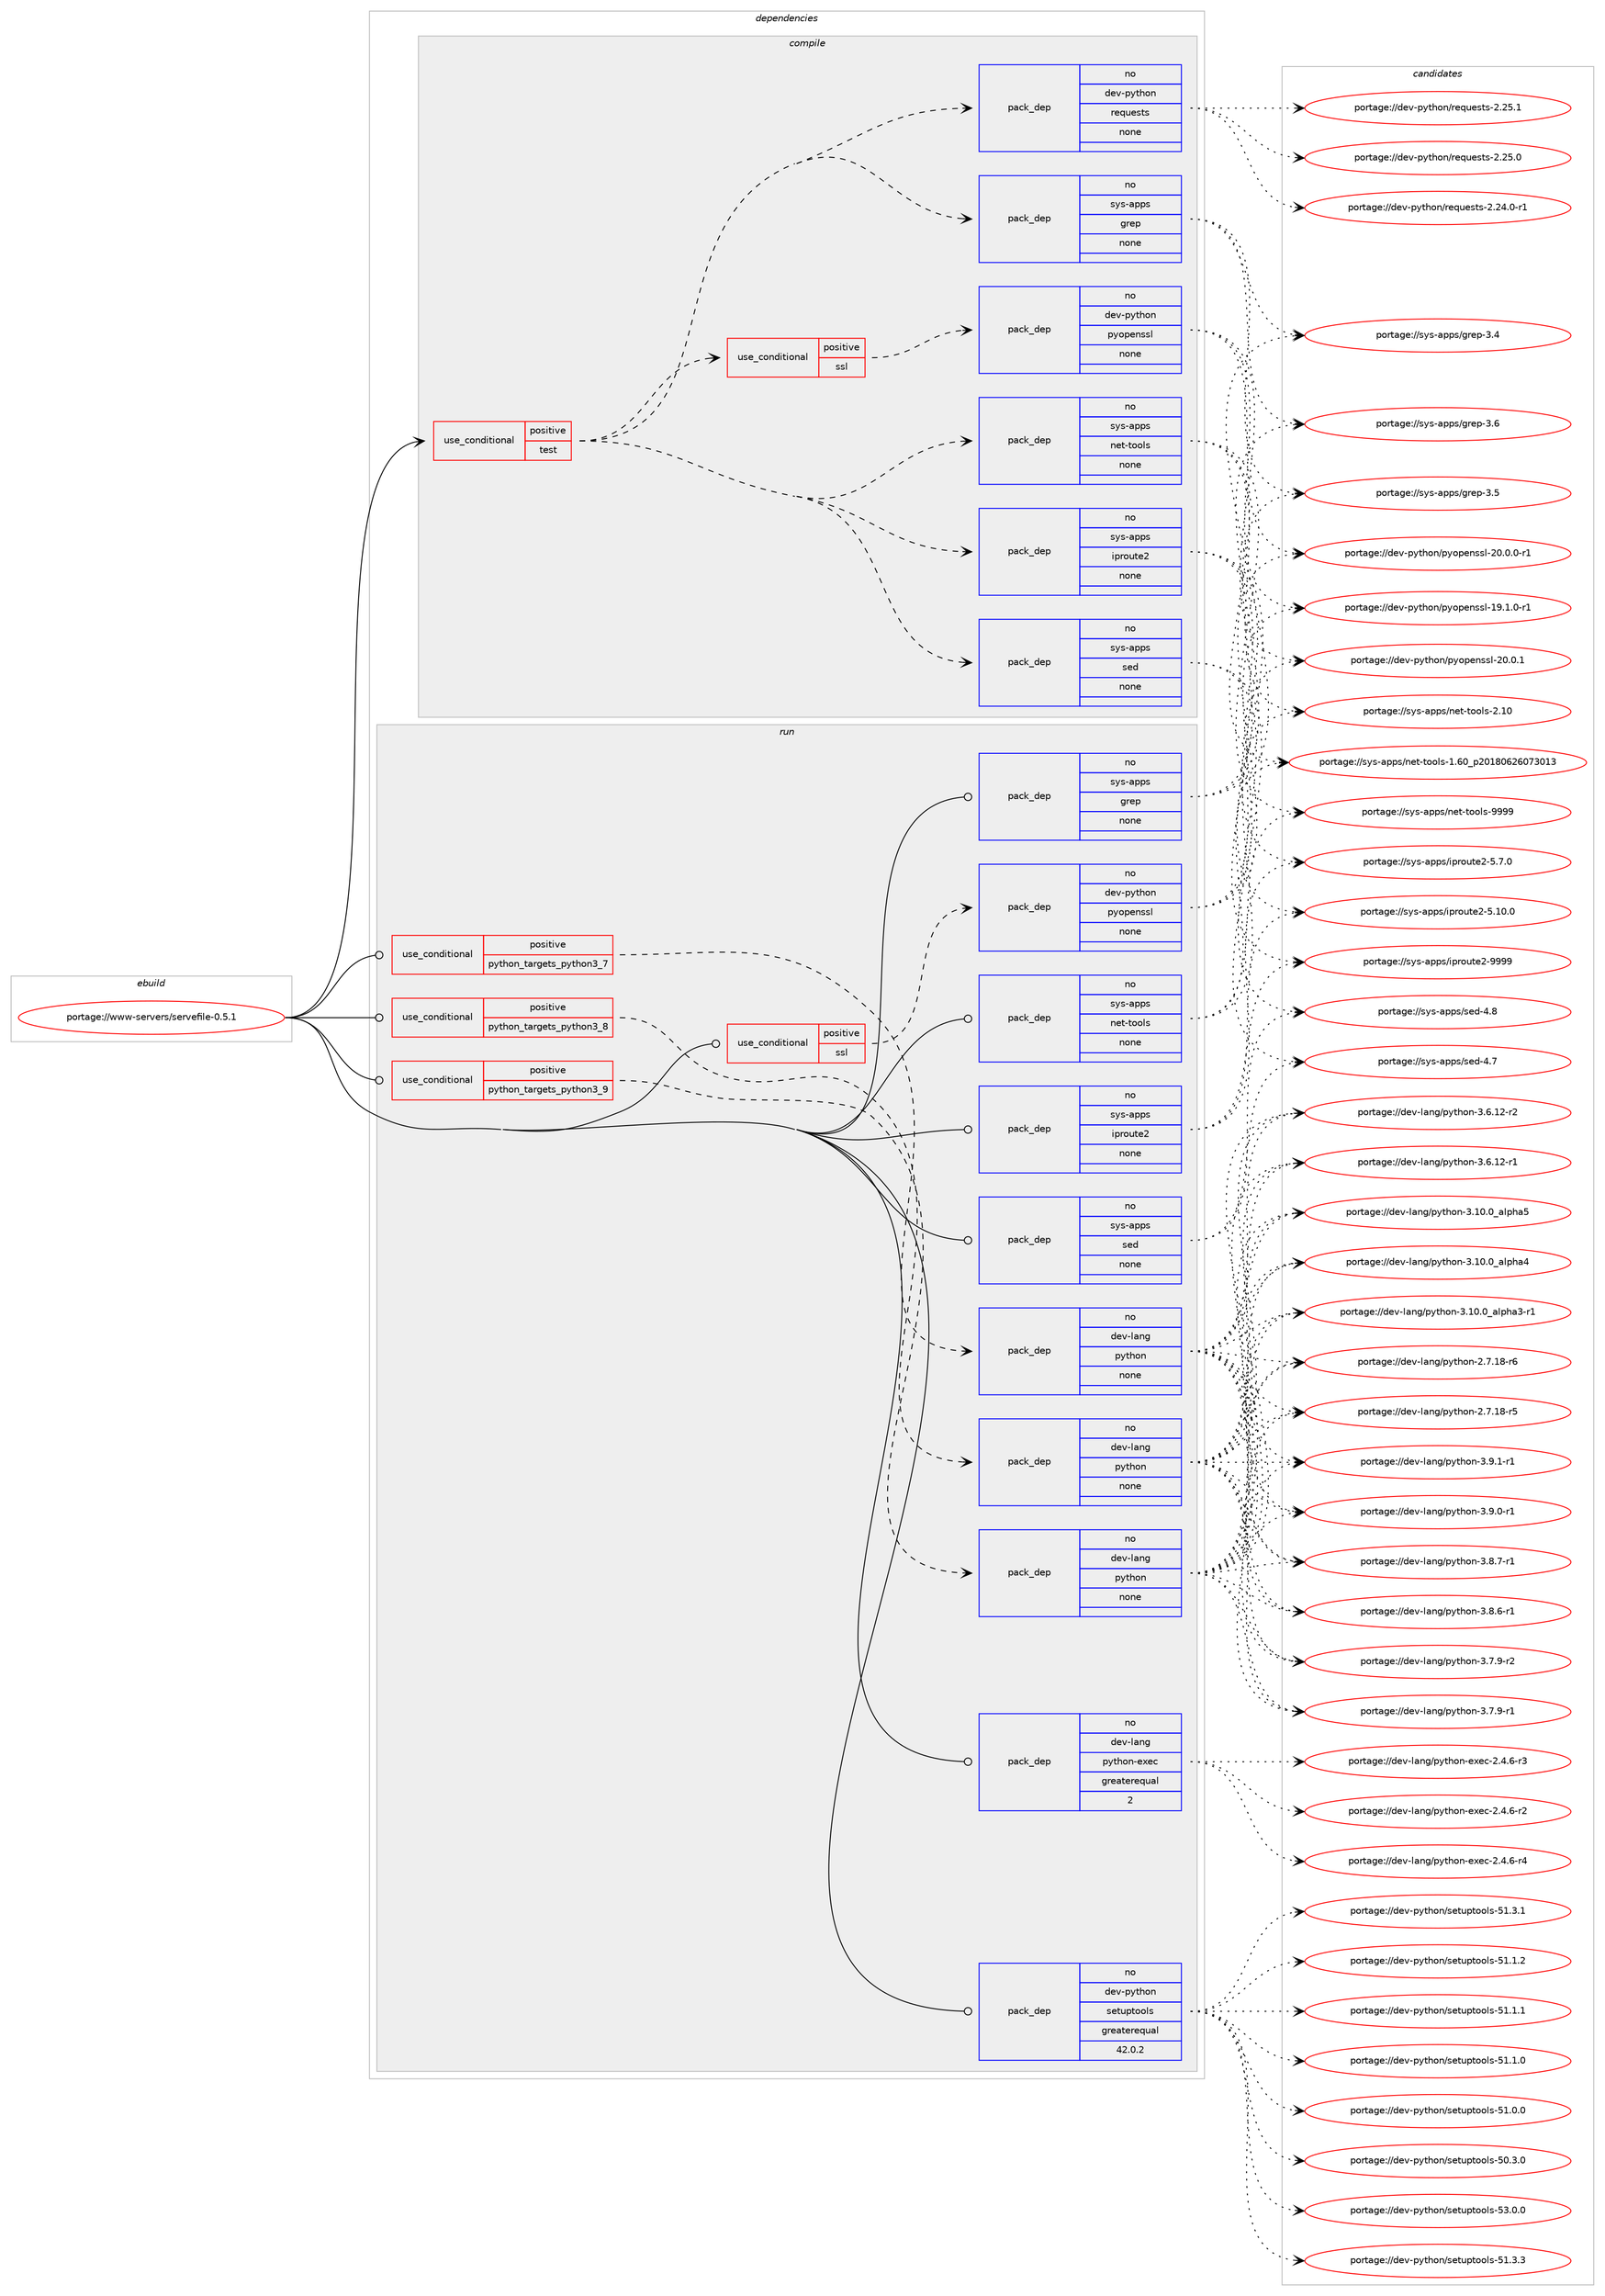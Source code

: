 digraph prolog {

# *************
# Graph options
# *************

newrank=true;
concentrate=true;
compound=true;
graph [rankdir=LR,fontname=Helvetica,fontsize=10,ranksep=1.5];#, ranksep=2.5, nodesep=0.2];
edge  [arrowhead=vee];
node  [fontname=Helvetica,fontsize=10];

# **********
# The ebuild
# **********

subgraph cluster_leftcol {
color=gray;
rank=same;
label=<<i>ebuild</i>>;
id [label="portage://www-servers/servefile-0.5.1", color=red, width=4, href="../www-servers/servefile-0.5.1.svg"];
}

# ****************
# The dependencies
# ****************

subgraph cluster_midcol {
color=gray;
label=<<i>dependencies</i>>;
subgraph cluster_compile {
fillcolor="#eeeeee";
style=filled;
label=<<i>compile</i>>;
subgraph cond733 {
dependency3582 [label=<<TABLE BORDER="0" CELLBORDER="1" CELLSPACING="0" CELLPADDING="4"><TR><TD ROWSPAN="3" CELLPADDING="10">use_conditional</TD></TR><TR><TD>positive</TD></TR><TR><TD>test</TD></TR></TABLE>>, shape=none, color=red];
subgraph cond734 {
dependency3583 [label=<<TABLE BORDER="0" CELLBORDER="1" CELLSPACING="0" CELLPADDING="4"><TR><TD ROWSPAN="3" CELLPADDING="10">use_conditional</TD></TR><TR><TD>positive</TD></TR><TR><TD>ssl</TD></TR></TABLE>>, shape=none, color=red];
subgraph pack2808 {
dependency3584 [label=<<TABLE BORDER="0" CELLBORDER="1" CELLSPACING="0" CELLPADDING="4" WIDTH="220"><TR><TD ROWSPAN="6" CELLPADDING="30">pack_dep</TD></TR><TR><TD WIDTH="110">no</TD></TR><TR><TD>dev-python</TD></TR><TR><TD>pyopenssl</TD></TR><TR><TD>none</TD></TR><TR><TD></TD></TR></TABLE>>, shape=none, color=blue];
}
dependency3583:e -> dependency3584:w [weight=20,style="dashed",arrowhead="vee"];
}
dependency3582:e -> dependency3583:w [weight=20,style="dashed",arrowhead="vee"];
subgraph pack2809 {
dependency3585 [label=<<TABLE BORDER="0" CELLBORDER="1" CELLSPACING="0" CELLPADDING="4" WIDTH="220"><TR><TD ROWSPAN="6" CELLPADDING="30">pack_dep</TD></TR><TR><TD WIDTH="110">no</TD></TR><TR><TD>sys-apps</TD></TR><TR><TD>grep</TD></TR><TR><TD>none</TD></TR><TR><TD></TD></TR></TABLE>>, shape=none, color=blue];
}
dependency3582:e -> dependency3585:w [weight=20,style="dashed",arrowhead="vee"];
subgraph pack2810 {
dependency3586 [label=<<TABLE BORDER="0" CELLBORDER="1" CELLSPACING="0" CELLPADDING="4" WIDTH="220"><TR><TD ROWSPAN="6" CELLPADDING="30">pack_dep</TD></TR><TR><TD WIDTH="110">no</TD></TR><TR><TD>sys-apps</TD></TR><TR><TD>iproute2</TD></TR><TR><TD>none</TD></TR><TR><TD></TD></TR></TABLE>>, shape=none, color=blue];
}
dependency3582:e -> dependency3586:w [weight=20,style="dashed",arrowhead="vee"];
subgraph pack2811 {
dependency3587 [label=<<TABLE BORDER="0" CELLBORDER="1" CELLSPACING="0" CELLPADDING="4" WIDTH="220"><TR><TD ROWSPAN="6" CELLPADDING="30">pack_dep</TD></TR><TR><TD WIDTH="110">no</TD></TR><TR><TD>sys-apps</TD></TR><TR><TD>net-tools</TD></TR><TR><TD>none</TD></TR><TR><TD></TD></TR></TABLE>>, shape=none, color=blue];
}
dependency3582:e -> dependency3587:w [weight=20,style="dashed",arrowhead="vee"];
subgraph pack2812 {
dependency3588 [label=<<TABLE BORDER="0" CELLBORDER="1" CELLSPACING="0" CELLPADDING="4" WIDTH="220"><TR><TD ROWSPAN="6" CELLPADDING="30">pack_dep</TD></TR><TR><TD WIDTH="110">no</TD></TR><TR><TD>sys-apps</TD></TR><TR><TD>sed</TD></TR><TR><TD>none</TD></TR><TR><TD></TD></TR></TABLE>>, shape=none, color=blue];
}
dependency3582:e -> dependency3588:w [weight=20,style="dashed",arrowhead="vee"];
subgraph pack2813 {
dependency3589 [label=<<TABLE BORDER="0" CELLBORDER="1" CELLSPACING="0" CELLPADDING="4" WIDTH="220"><TR><TD ROWSPAN="6" CELLPADDING="30">pack_dep</TD></TR><TR><TD WIDTH="110">no</TD></TR><TR><TD>dev-python</TD></TR><TR><TD>requests</TD></TR><TR><TD>none</TD></TR><TR><TD></TD></TR></TABLE>>, shape=none, color=blue];
}
dependency3582:e -> dependency3589:w [weight=20,style="dashed",arrowhead="vee"];
}
id:e -> dependency3582:w [weight=20,style="solid",arrowhead="vee"];
}
subgraph cluster_compileandrun {
fillcolor="#eeeeee";
style=filled;
label=<<i>compile and run</i>>;
}
subgraph cluster_run {
fillcolor="#eeeeee";
style=filled;
label=<<i>run</i>>;
subgraph cond735 {
dependency3590 [label=<<TABLE BORDER="0" CELLBORDER="1" CELLSPACING="0" CELLPADDING="4"><TR><TD ROWSPAN="3" CELLPADDING="10">use_conditional</TD></TR><TR><TD>positive</TD></TR><TR><TD>python_targets_python3_7</TD></TR></TABLE>>, shape=none, color=red];
subgraph pack2814 {
dependency3591 [label=<<TABLE BORDER="0" CELLBORDER="1" CELLSPACING="0" CELLPADDING="4" WIDTH="220"><TR><TD ROWSPAN="6" CELLPADDING="30">pack_dep</TD></TR><TR><TD WIDTH="110">no</TD></TR><TR><TD>dev-lang</TD></TR><TR><TD>python</TD></TR><TR><TD>none</TD></TR><TR><TD></TD></TR></TABLE>>, shape=none, color=blue];
}
dependency3590:e -> dependency3591:w [weight=20,style="dashed",arrowhead="vee"];
}
id:e -> dependency3590:w [weight=20,style="solid",arrowhead="odot"];
subgraph cond736 {
dependency3592 [label=<<TABLE BORDER="0" CELLBORDER="1" CELLSPACING="0" CELLPADDING="4"><TR><TD ROWSPAN="3" CELLPADDING="10">use_conditional</TD></TR><TR><TD>positive</TD></TR><TR><TD>python_targets_python3_8</TD></TR></TABLE>>, shape=none, color=red];
subgraph pack2815 {
dependency3593 [label=<<TABLE BORDER="0" CELLBORDER="1" CELLSPACING="0" CELLPADDING="4" WIDTH="220"><TR><TD ROWSPAN="6" CELLPADDING="30">pack_dep</TD></TR><TR><TD WIDTH="110">no</TD></TR><TR><TD>dev-lang</TD></TR><TR><TD>python</TD></TR><TR><TD>none</TD></TR><TR><TD></TD></TR></TABLE>>, shape=none, color=blue];
}
dependency3592:e -> dependency3593:w [weight=20,style="dashed",arrowhead="vee"];
}
id:e -> dependency3592:w [weight=20,style="solid",arrowhead="odot"];
subgraph cond737 {
dependency3594 [label=<<TABLE BORDER="0" CELLBORDER="1" CELLSPACING="0" CELLPADDING="4"><TR><TD ROWSPAN="3" CELLPADDING="10">use_conditional</TD></TR><TR><TD>positive</TD></TR><TR><TD>python_targets_python3_9</TD></TR></TABLE>>, shape=none, color=red];
subgraph pack2816 {
dependency3595 [label=<<TABLE BORDER="0" CELLBORDER="1" CELLSPACING="0" CELLPADDING="4" WIDTH="220"><TR><TD ROWSPAN="6" CELLPADDING="30">pack_dep</TD></TR><TR><TD WIDTH="110">no</TD></TR><TR><TD>dev-lang</TD></TR><TR><TD>python</TD></TR><TR><TD>none</TD></TR><TR><TD></TD></TR></TABLE>>, shape=none, color=blue];
}
dependency3594:e -> dependency3595:w [weight=20,style="dashed",arrowhead="vee"];
}
id:e -> dependency3594:w [weight=20,style="solid",arrowhead="odot"];
subgraph cond738 {
dependency3596 [label=<<TABLE BORDER="0" CELLBORDER="1" CELLSPACING="0" CELLPADDING="4"><TR><TD ROWSPAN="3" CELLPADDING="10">use_conditional</TD></TR><TR><TD>positive</TD></TR><TR><TD>ssl</TD></TR></TABLE>>, shape=none, color=red];
subgraph pack2817 {
dependency3597 [label=<<TABLE BORDER="0" CELLBORDER="1" CELLSPACING="0" CELLPADDING="4" WIDTH="220"><TR><TD ROWSPAN="6" CELLPADDING="30">pack_dep</TD></TR><TR><TD WIDTH="110">no</TD></TR><TR><TD>dev-python</TD></TR><TR><TD>pyopenssl</TD></TR><TR><TD>none</TD></TR><TR><TD></TD></TR></TABLE>>, shape=none, color=blue];
}
dependency3596:e -> dependency3597:w [weight=20,style="dashed",arrowhead="vee"];
}
id:e -> dependency3596:w [weight=20,style="solid",arrowhead="odot"];
subgraph pack2818 {
dependency3598 [label=<<TABLE BORDER="0" CELLBORDER="1" CELLSPACING="0" CELLPADDING="4" WIDTH="220"><TR><TD ROWSPAN="6" CELLPADDING="30">pack_dep</TD></TR><TR><TD WIDTH="110">no</TD></TR><TR><TD>dev-lang</TD></TR><TR><TD>python-exec</TD></TR><TR><TD>greaterequal</TD></TR><TR><TD>2</TD></TR></TABLE>>, shape=none, color=blue];
}
id:e -> dependency3598:w [weight=20,style="solid",arrowhead="odot"];
subgraph pack2819 {
dependency3599 [label=<<TABLE BORDER="0" CELLBORDER="1" CELLSPACING="0" CELLPADDING="4" WIDTH="220"><TR><TD ROWSPAN="6" CELLPADDING="30">pack_dep</TD></TR><TR><TD WIDTH="110">no</TD></TR><TR><TD>dev-python</TD></TR><TR><TD>setuptools</TD></TR><TR><TD>greaterequal</TD></TR><TR><TD>42.0.2</TD></TR></TABLE>>, shape=none, color=blue];
}
id:e -> dependency3599:w [weight=20,style="solid",arrowhead="odot"];
subgraph pack2820 {
dependency3600 [label=<<TABLE BORDER="0" CELLBORDER="1" CELLSPACING="0" CELLPADDING="4" WIDTH="220"><TR><TD ROWSPAN="6" CELLPADDING="30">pack_dep</TD></TR><TR><TD WIDTH="110">no</TD></TR><TR><TD>sys-apps</TD></TR><TR><TD>grep</TD></TR><TR><TD>none</TD></TR><TR><TD></TD></TR></TABLE>>, shape=none, color=blue];
}
id:e -> dependency3600:w [weight=20,style="solid",arrowhead="odot"];
subgraph pack2821 {
dependency3601 [label=<<TABLE BORDER="0" CELLBORDER="1" CELLSPACING="0" CELLPADDING="4" WIDTH="220"><TR><TD ROWSPAN="6" CELLPADDING="30">pack_dep</TD></TR><TR><TD WIDTH="110">no</TD></TR><TR><TD>sys-apps</TD></TR><TR><TD>iproute2</TD></TR><TR><TD>none</TD></TR><TR><TD></TD></TR></TABLE>>, shape=none, color=blue];
}
id:e -> dependency3601:w [weight=20,style="solid",arrowhead="odot"];
subgraph pack2822 {
dependency3602 [label=<<TABLE BORDER="0" CELLBORDER="1" CELLSPACING="0" CELLPADDING="4" WIDTH="220"><TR><TD ROWSPAN="6" CELLPADDING="30">pack_dep</TD></TR><TR><TD WIDTH="110">no</TD></TR><TR><TD>sys-apps</TD></TR><TR><TD>net-tools</TD></TR><TR><TD>none</TD></TR><TR><TD></TD></TR></TABLE>>, shape=none, color=blue];
}
id:e -> dependency3602:w [weight=20,style="solid",arrowhead="odot"];
subgraph pack2823 {
dependency3603 [label=<<TABLE BORDER="0" CELLBORDER="1" CELLSPACING="0" CELLPADDING="4" WIDTH="220"><TR><TD ROWSPAN="6" CELLPADDING="30">pack_dep</TD></TR><TR><TD WIDTH="110">no</TD></TR><TR><TD>sys-apps</TD></TR><TR><TD>sed</TD></TR><TR><TD>none</TD></TR><TR><TD></TD></TR></TABLE>>, shape=none, color=blue];
}
id:e -> dependency3603:w [weight=20,style="solid",arrowhead="odot"];
}
}

# **************
# The candidates
# **************

subgraph cluster_choices {
rank=same;
color=gray;
label=<<i>candidates</i>>;

subgraph choice2808 {
color=black;
nodesep=1;
choice100101118451121211161041111104711212111111210111011511510845504846484649 [label="portage://dev-python/pyopenssl-20.0.1", color=red, width=4,href="../dev-python/pyopenssl-20.0.1.svg"];
choice1001011184511212111610411111047112121111112101110115115108455048464846484511449 [label="portage://dev-python/pyopenssl-20.0.0-r1", color=red, width=4,href="../dev-python/pyopenssl-20.0.0-r1.svg"];
choice1001011184511212111610411111047112121111112101110115115108454957464946484511449 [label="portage://dev-python/pyopenssl-19.1.0-r1", color=red, width=4,href="../dev-python/pyopenssl-19.1.0-r1.svg"];
dependency3584:e -> choice100101118451121211161041111104711212111111210111011511510845504846484649:w [style=dotted,weight="100"];
dependency3584:e -> choice1001011184511212111610411111047112121111112101110115115108455048464846484511449:w [style=dotted,weight="100"];
dependency3584:e -> choice1001011184511212111610411111047112121111112101110115115108454957464946484511449:w [style=dotted,weight="100"];
}
subgraph choice2809 {
color=black;
nodesep=1;
choice11512111545971121121154710311410111245514654 [label="portage://sys-apps/grep-3.6", color=red, width=4,href="../sys-apps/grep-3.6.svg"];
choice11512111545971121121154710311410111245514653 [label="portage://sys-apps/grep-3.5", color=red, width=4,href="../sys-apps/grep-3.5.svg"];
choice11512111545971121121154710311410111245514652 [label="portage://sys-apps/grep-3.4", color=red, width=4,href="../sys-apps/grep-3.4.svg"];
dependency3585:e -> choice11512111545971121121154710311410111245514654:w [style=dotted,weight="100"];
dependency3585:e -> choice11512111545971121121154710311410111245514653:w [style=dotted,weight="100"];
dependency3585:e -> choice11512111545971121121154710311410111245514652:w [style=dotted,weight="100"];
}
subgraph choice2810 {
color=black;
nodesep=1;
choice115121115459711211211547105112114111117116101504557575757 [label="portage://sys-apps/iproute2-9999", color=red, width=4,href="../sys-apps/iproute2-9999.svg"];
choice11512111545971121121154710511211411111711610150455346554648 [label="portage://sys-apps/iproute2-5.7.0", color=red, width=4,href="../sys-apps/iproute2-5.7.0.svg"];
choice1151211154597112112115471051121141111171161015045534649484648 [label="portage://sys-apps/iproute2-5.10.0", color=red, width=4,href="../sys-apps/iproute2-5.10.0.svg"];
dependency3586:e -> choice115121115459711211211547105112114111117116101504557575757:w [style=dotted,weight="100"];
dependency3586:e -> choice11512111545971121121154710511211411111711610150455346554648:w [style=dotted,weight="100"];
dependency3586:e -> choice1151211154597112112115471051121141111171161015045534649484648:w [style=dotted,weight="100"];
}
subgraph choice2811 {
color=black;
nodesep=1;
choice115121115459711211211547110101116451161111111081154557575757 [label="portage://sys-apps/net-tools-9999", color=red, width=4,href="../sys-apps/net-tools-9999.svg"];
choice115121115459711211211547110101116451161111111081154550464948 [label="portage://sys-apps/net-tools-2.10", color=red, width=4,href="../sys-apps/net-tools-2.10.svg"];
choice115121115459711211211547110101116451161111111081154549465448951125048495648545054485551484951 [label="portage://sys-apps/net-tools-1.60_p20180626073013", color=red, width=4,href="../sys-apps/net-tools-1.60_p20180626073013.svg"];
dependency3587:e -> choice115121115459711211211547110101116451161111111081154557575757:w [style=dotted,weight="100"];
dependency3587:e -> choice115121115459711211211547110101116451161111111081154550464948:w [style=dotted,weight="100"];
dependency3587:e -> choice115121115459711211211547110101116451161111111081154549465448951125048495648545054485551484951:w [style=dotted,weight="100"];
}
subgraph choice2812 {
color=black;
nodesep=1;
choice11512111545971121121154711510110045524656 [label="portage://sys-apps/sed-4.8", color=red, width=4,href="../sys-apps/sed-4.8.svg"];
choice11512111545971121121154711510110045524655 [label="portage://sys-apps/sed-4.7", color=red, width=4,href="../sys-apps/sed-4.7.svg"];
dependency3588:e -> choice11512111545971121121154711510110045524656:w [style=dotted,weight="100"];
dependency3588:e -> choice11512111545971121121154711510110045524655:w [style=dotted,weight="100"];
}
subgraph choice2813 {
color=black;
nodesep=1;
choice100101118451121211161041111104711410111311710111511611545504650534649 [label="portage://dev-python/requests-2.25.1", color=red, width=4,href="../dev-python/requests-2.25.1.svg"];
choice100101118451121211161041111104711410111311710111511611545504650534648 [label="portage://dev-python/requests-2.25.0", color=red, width=4,href="../dev-python/requests-2.25.0.svg"];
choice1001011184511212111610411111047114101113117101115116115455046505246484511449 [label="portage://dev-python/requests-2.24.0-r1", color=red, width=4,href="../dev-python/requests-2.24.0-r1.svg"];
dependency3589:e -> choice100101118451121211161041111104711410111311710111511611545504650534649:w [style=dotted,weight="100"];
dependency3589:e -> choice100101118451121211161041111104711410111311710111511611545504650534648:w [style=dotted,weight="100"];
dependency3589:e -> choice1001011184511212111610411111047114101113117101115116115455046505246484511449:w [style=dotted,weight="100"];
}
subgraph choice2814 {
color=black;
nodesep=1;
choice1001011184510897110103471121211161041111104551465746494511449 [label="portage://dev-lang/python-3.9.1-r1", color=red, width=4,href="../dev-lang/python-3.9.1-r1.svg"];
choice1001011184510897110103471121211161041111104551465746484511449 [label="portage://dev-lang/python-3.9.0-r1", color=red, width=4,href="../dev-lang/python-3.9.0-r1.svg"];
choice1001011184510897110103471121211161041111104551465646554511449 [label="portage://dev-lang/python-3.8.7-r1", color=red, width=4,href="../dev-lang/python-3.8.7-r1.svg"];
choice1001011184510897110103471121211161041111104551465646544511449 [label="portage://dev-lang/python-3.8.6-r1", color=red, width=4,href="../dev-lang/python-3.8.6-r1.svg"];
choice1001011184510897110103471121211161041111104551465546574511450 [label="portage://dev-lang/python-3.7.9-r2", color=red, width=4,href="../dev-lang/python-3.7.9-r2.svg"];
choice1001011184510897110103471121211161041111104551465546574511449 [label="portage://dev-lang/python-3.7.9-r1", color=red, width=4,href="../dev-lang/python-3.7.9-r1.svg"];
choice100101118451089711010347112121116104111110455146544649504511450 [label="portage://dev-lang/python-3.6.12-r2", color=red, width=4,href="../dev-lang/python-3.6.12-r2.svg"];
choice100101118451089711010347112121116104111110455146544649504511449 [label="portage://dev-lang/python-3.6.12-r1", color=red, width=4,href="../dev-lang/python-3.6.12-r1.svg"];
choice1001011184510897110103471121211161041111104551464948464895971081121049753 [label="portage://dev-lang/python-3.10.0_alpha5", color=red, width=4,href="../dev-lang/python-3.10.0_alpha5.svg"];
choice1001011184510897110103471121211161041111104551464948464895971081121049752 [label="portage://dev-lang/python-3.10.0_alpha4", color=red, width=4,href="../dev-lang/python-3.10.0_alpha4.svg"];
choice10010111845108971101034711212111610411111045514649484648959710811210497514511449 [label="portage://dev-lang/python-3.10.0_alpha3-r1", color=red, width=4,href="../dev-lang/python-3.10.0_alpha3-r1.svg"];
choice100101118451089711010347112121116104111110455046554649564511454 [label="portage://dev-lang/python-2.7.18-r6", color=red, width=4,href="../dev-lang/python-2.7.18-r6.svg"];
choice100101118451089711010347112121116104111110455046554649564511453 [label="portage://dev-lang/python-2.7.18-r5", color=red, width=4,href="../dev-lang/python-2.7.18-r5.svg"];
dependency3591:e -> choice1001011184510897110103471121211161041111104551465746494511449:w [style=dotted,weight="100"];
dependency3591:e -> choice1001011184510897110103471121211161041111104551465746484511449:w [style=dotted,weight="100"];
dependency3591:e -> choice1001011184510897110103471121211161041111104551465646554511449:w [style=dotted,weight="100"];
dependency3591:e -> choice1001011184510897110103471121211161041111104551465646544511449:w [style=dotted,weight="100"];
dependency3591:e -> choice1001011184510897110103471121211161041111104551465546574511450:w [style=dotted,weight="100"];
dependency3591:e -> choice1001011184510897110103471121211161041111104551465546574511449:w [style=dotted,weight="100"];
dependency3591:e -> choice100101118451089711010347112121116104111110455146544649504511450:w [style=dotted,weight="100"];
dependency3591:e -> choice100101118451089711010347112121116104111110455146544649504511449:w [style=dotted,weight="100"];
dependency3591:e -> choice1001011184510897110103471121211161041111104551464948464895971081121049753:w [style=dotted,weight="100"];
dependency3591:e -> choice1001011184510897110103471121211161041111104551464948464895971081121049752:w [style=dotted,weight="100"];
dependency3591:e -> choice10010111845108971101034711212111610411111045514649484648959710811210497514511449:w [style=dotted,weight="100"];
dependency3591:e -> choice100101118451089711010347112121116104111110455046554649564511454:w [style=dotted,weight="100"];
dependency3591:e -> choice100101118451089711010347112121116104111110455046554649564511453:w [style=dotted,weight="100"];
}
subgraph choice2815 {
color=black;
nodesep=1;
choice1001011184510897110103471121211161041111104551465746494511449 [label="portage://dev-lang/python-3.9.1-r1", color=red, width=4,href="../dev-lang/python-3.9.1-r1.svg"];
choice1001011184510897110103471121211161041111104551465746484511449 [label="portage://dev-lang/python-3.9.0-r1", color=red, width=4,href="../dev-lang/python-3.9.0-r1.svg"];
choice1001011184510897110103471121211161041111104551465646554511449 [label="portage://dev-lang/python-3.8.7-r1", color=red, width=4,href="../dev-lang/python-3.8.7-r1.svg"];
choice1001011184510897110103471121211161041111104551465646544511449 [label="portage://dev-lang/python-3.8.6-r1", color=red, width=4,href="../dev-lang/python-3.8.6-r1.svg"];
choice1001011184510897110103471121211161041111104551465546574511450 [label="portage://dev-lang/python-3.7.9-r2", color=red, width=4,href="../dev-lang/python-3.7.9-r2.svg"];
choice1001011184510897110103471121211161041111104551465546574511449 [label="portage://dev-lang/python-3.7.9-r1", color=red, width=4,href="../dev-lang/python-3.7.9-r1.svg"];
choice100101118451089711010347112121116104111110455146544649504511450 [label="portage://dev-lang/python-3.6.12-r2", color=red, width=4,href="../dev-lang/python-3.6.12-r2.svg"];
choice100101118451089711010347112121116104111110455146544649504511449 [label="portage://dev-lang/python-3.6.12-r1", color=red, width=4,href="../dev-lang/python-3.6.12-r1.svg"];
choice1001011184510897110103471121211161041111104551464948464895971081121049753 [label="portage://dev-lang/python-3.10.0_alpha5", color=red, width=4,href="../dev-lang/python-3.10.0_alpha5.svg"];
choice1001011184510897110103471121211161041111104551464948464895971081121049752 [label="portage://dev-lang/python-3.10.0_alpha4", color=red, width=4,href="../dev-lang/python-3.10.0_alpha4.svg"];
choice10010111845108971101034711212111610411111045514649484648959710811210497514511449 [label="portage://dev-lang/python-3.10.0_alpha3-r1", color=red, width=4,href="../dev-lang/python-3.10.0_alpha3-r1.svg"];
choice100101118451089711010347112121116104111110455046554649564511454 [label="portage://dev-lang/python-2.7.18-r6", color=red, width=4,href="../dev-lang/python-2.7.18-r6.svg"];
choice100101118451089711010347112121116104111110455046554649564511453 [label="portage://dev-lang/python-2.7.18-r5", color=red, width=4,href="../dev-lang/python-2.7.18-r5.svg"];
dependency3593:e -> choice1001011184510897110103471121211161041111104551465746494511449:w [style=dotted,weight="100"];
dependency3593:e -> choice1001011184510897110103471121211161041111104551465746484511449:w [style=dotted,weight="100"];
dependency3593:e -> choice1001011184510897110103471121211161041111104551465646554511449:w [style=dotted,weight="100"];
dependency3593:e -> choice1001011184510897110103471121211161041111104551465646544511449:w [style=dotted,weight="100"];
dependency3593:e -> choice1001011184510897110103471121211161041111104551465546574511450:w [style=dotted,weight="100"];
dependency3593:e -> choice1001011184510897110103471121211161041111104551465546574511449:w [style=dotted,weight="100"];
dependency3593:e -> choice100101118451089711010347112121116104111110455146544649504511450:w [style=dotted,weight="100"];
dependency3593:e -> choice100101118451089711010347112121116104111110455146544649504511449:w [style=dotted,weight="100"];
dependency3593:e -> choice1001011184510897110103471121211161041111104551464948464895971081121049753:w [style=dotted,weight="100"];
dependency3593:e -> choice1001011184510897110103471121211161041111104551464948464895971081121049752:w [style=dotted,weight="100"];
dependency3593:e -> choice10010111845108971101034711212111610411111045514649484648959710811210497514511449:w [style=dotted,weight="100"];
dependency3593:e -> choice100101118451089711010347112121116104111110455046554649564511454:w [style=dotted,weight="100"];
dependency3593:e -> choice100101118451089711010347112121116104111110455046554649564511453:w [style=dotted,weight="100"];
}
subgraph choice2816 {
color=black;
nodesep=1;
choice1001011184510897110103471121211161041111104551465746494511449 [label="portage://dev-lang/python-3.9.1-r1", color=red, width=4,href="../dev-lang/python-3.9.1-r1.svg"];
choice1001011184510897110103471121211161041111104551465746484511449 [label="portage://dev-lang/python-3.9.0-r1", color=red, width=4,href="../dev-lang/python-3.9.0-r1.svg"];
choice1001011184510897110103471121211161041111104551465646554511449 [label="portage://dev-lang/python-3.8.7-r1", color=red, width=4,href="../dev-lang/python-3.8.7-r1.svg"];
choice1001011184510897110103471121211161041111104551465646544511449 [label="portage://dev-lang/python-3.8.6-r1", color=red, width=4,href="../dev-lang/python-3.8.6-r1.svg"];
choice1001011184510897110103471121211161041111104551465546574511450 [label="portage://dev-lang/python-3.7.9-r2", color=red, width=4,href="../dev-lang/python-3.7.9-r2.svg"];
choice1001011184510897110103471121211161041111104551465546574511449 [label="portage://dev-lang/python-3.7.9-r1", color=red, width=4,href="../dev-lang/python-3.7.9-r1.svg"];
choice100101118451089711010347112121116104111110455146544649504511450 [label="portage://dev-lang/python-3.6.12-r2", color=red, width=4,href="../dev-lang/python-3.6.12-r2.svg"];
choice100101118451089711010347112121116104111110455146544649504511449 [label="portage://dev-lang/python-3.6.12-r1", color=red, width=4,href="../dev-lang/python-3.6.12-r1.svg"];
choice1001011184510897110103471121211161041111104551464948464895971081121049753 [label="portage://dev-lang/python-3.10.0_alpha5", color=red, width=4,href="../dev-lang/python-3.10.0_alpha5.svg"];
choice1001011184510897110103471121211161041111104551464948464895971081121049752 [label="portage://dev-lang/python-3.10.0_alpha4", color=red, width=4,href="../dev-lang/python-3.10.0_alpha4.svg"];
choice10010111845108971101034711212111610411111045514649484648959710811210497514511449 [label="portage://dev-lang/python-3.10.0_alpha3-r1", color=red, width=4,href="../dev-lang/python-3.10.0_alpha3-r1.svg"];
choice100101118451089711010347112121116104111110455046554649564511454 [label="portage://dev-lang/python-2.7.18-r6", color=red, width=4,href="../dev-lang/python-2.7.18-r6.svg"];
choice100101118451089711010347112121116104111110455046554649564511453 [label="portage://dev-lang/python-2.7.18-r5", color=red, width=4,href="../dev-lang/python-2.7.18-r5.svg"];
dependency3595:e -> choice1001011184510897110103471121211161041111104551465746494511449:w [style=dotted,weight="100"];
dependency3595:e -> choice1001011184510897110103471121211161041111104551465746484511449:w [style=dotted,weight="100"];
dependency3595:e -> choice1001011184510897110103471121211161041111104551465646554511449:w [style=dotted,weight="100"];
dependency3595:e -> choice1001011184510897110103471121211161041111104551465646544511449:w [style=dotted,weight="100"];
dependency3595:e -> choice1001011184510897110103471121211161041111104551465546574511450:w [style=dotted,weight="100"];
dependency3595:e -> choice1001011184510897110103471121211161041111104551465546574511449:w [style=dotted,weight="100"];
dependency3595:e -> choice100101118451089711010347112121116104111110455146544649504511450:w [style=dotted,weight="100"];
dependency3595:e -> choice100101118451089711010347112121116104111110455146544649504511449:w [style=dotted,weight="100"];
dependency3595:e -> choice1001011184510897110103471121211161041111104551464948464895971081121049753:w [style=dotted,weight="100"];
dependency3595:e -> choice1001011184510897110103471121211161041111104551464948464895971081121049752:w [style=dotted,weight="100"];
dependency3595:e -> choice10010111845108971101034711212111610411111045514649484648959710811210497514511449:w [style=dotted,weight="100"];
dependency3595:e -> choice100101118451089711010347112121116104111110455046554649564511454:w [style=dotted,weight="100"];
dependency3595:e -> choice100101118451089711010347112121116104111110455046554649564511453:w [style=dotted,weight="100"];
}
subgraph choice2817 {
color=black;
nodesep=1;
choice100101118451121211161041111104711212111111210111011511510845504846484649 [label="portage://dev-python/pyopenssl-20.0.1", color=red, width=4,href="../dev-python/pyopenssl-20.0.1.svg"];
choice1001011184511212111610411111047112121111112101110115115108455048464846484511449 [label="portage://dev-python/pyopenssl-20.0.0-r1", color=red, width=4,href="../dev-python/pyopenssl-20.0.0-r1.svg"];
choice1001011184511212111610411111047112121111112101110115115108454957464946484511449 [label="portage://dev-python/pyopenssl-19.1.0-r1", color=red, width=4,href="../dev-python/pyopenssl-19.1.0-r1.svg"];
dependency3597:e -> choice100101118451121211161041111104711212111111210111011511510845504846484649:w [style=dotted,weight="100"];
dependency3597:e -> choice1001011184511212111610411111047112121111112101110115115108455048464846484511449:w [style=dotted,weight="100"];
dependency3597:e -> choice1001011184511212111610411111047112121111112101110115115108454957464946484511449:w [style=dotted,weight="100"];
}
subgraph choice2818 {
color=black;
nodesep=1;
choice10010111845108971101034711212111610411111045101120101994550465246544511452 [label="portage://dev-lang/python-exec-2.4.6-r4", color=red, width=4,href="../dev-lang/python-exec-2.4.6-r4.svg"];
choice10010111845108971101034711212111610411111045101120101994550465246544511451 [label="portage://dev-lang/python-exec-2.4.6-r3", color=red, width=4,href="../dev-lang/python-exec-2.4.6-r3.svg"];
choice10010111845108971101034711212111610411111045101120101994550465246544511450 [label="portage://dev-lang/python-exec-2.4.6-r2", color=red, width=4,href="../dev-lang/python-exec-2.4.6-r2.svg"];
dependency3598:e -> choice10010111845108971101034711212111610411111045101120101994550465246544511452:w [style=dotted,weight="100"];
dependency3598:e -> choice10010111845108971101034711212111610411111045101120101994550465246544511451:w [style=dotted,weight="100"];
dependency3598:e -> choice10010111845108971101034711212111610411111045101120101994550465246544511450:w [style=dotted,weight="100"];
}
subgraph choice2819 {
color=black;
nodesep=1;
choice100101118451121211161041111104711510111611711211611111110811545535146484648 [label="portage://dev-python/setuptools-53.0.0", color=red, width=4,href="../dev-python/setuptools-53.0.0.svg"];
choice100101118451121211161041111104711510111611711211611111110811545534946514651 [label="portage://dev-python/setuptools-51.3.3", color=red, width=4,href="../dev-python/setuptools-51.3.3.svg"];
choice100101118451121211161041111104711510111611711211611111110811545534946514649 [label="portage://dev-python/setuptools-51.3.1", color=red, width=4,href="../dev-python/setuptools-51.3.1.svg"];
choice100101118451121211161041111104711510111611711211611111110811545534946494650 [label="portage://dev-python/setuptools-51.1.2", color=red, width=4,href="../dev-python/setuptools-51.1.2.svg"];
choice100101118451121211161041111104711510111611711211611111110811545534946494649 [label="portage://dev-python/setuptools-51.1.1", color=red, width=4,href="../dev-python/setuptools-51.1.1.svg"];
choice100101118451121211161041111104711510111611711211611111110811545534946494648 [label="portage://dev-python/setuptools-51.1.0", color=red, width=4,href="../dev-python/setuptools-51.1.0.svg"];
choice100101118451121211161041111104711510111611711211611111110811545534946484648 [label="portage://dev-python/setuptools-51.0.0", color=red, width=4,href="../dev-python/setuptools-51.0.0.svg"];
choice100101118451121211161041111104711510111611711211611111110811545534846514648 [label="portage://dev-python/setuptools-50.3.0", color=red, width=4,href="../dev-python/setuptools-50.3.0.svg"];
dependency3599:e -> choice100101118451121211161041111104711510111611711211611111110811545535146484648:w [style=dotted,weight="100"];
dependency3599:e -> choice100101118451121211161041111104711510111611711211611111110811545534946514651:w [style=dotted,weight="100"];
dependency3599:e -> choice100101118451121211161041111104711510111611711211611111110811545534946514649:w [style=dotted,weight="100"];
dependency3599:e -> choice100101118451121211161041111104711510111611711211611111110811545534946494650:w [style=dotted,weight="100"];
dependency3599:e -> choice100101118451121211161041111104711510111611711211611111110811545534946494649:w [style=dotted,weight="100"];
dependency3599:e -> choice100101118451121211161041111104711510111611711211611111110811545534946494648:w [style=dotted,weight="100"];
dependency3599:e -> choice100101118451121211161041111104711510111611711211611111110811545534946484648:w [style=dotted,weight="100"];
dependency3599:e -> choice100101118451121211161041111104711510111611711211611111110811545534846514648:w [style=dotted,weight="100"];
}
subgraph choice2820 {
color=black;
nodesep=1;
choice11512111545971121121154710311410111245514654 [label="portage://sys-apps/grep-3.6", color=red, width=4,href="../sys-apps/grep-3.6.svg"];
choice11512111545971121121154710311410111245514653 [label="portage://sys-apps/grep-3.5", color=red, width=4,href="../sys-apps/grep-3.5.svg"];
choice11512111545971121121154710311410111245514652 [label="portage://sys-apps/grep-3.4", color=red, width=4,href="../sys-apps/grep-3.4.svg"];
dependency3600:e -> choice11512111545971121121154710311410111245514654:w [style=dotted,weight="100"];
dependency3600:e -> choice11512111545971121121154710311410111245514653:w [style=dotted,weight="100"];
dependency3600:e -> choice11512111545971121121154710311410111245514652:w [style=dotted,weight="100"];
}
subgraph choice2821 {
color=black;
nodesep=1;
choice115121115459711211211547105112114111117116101504557575757 [label="portage://sys-apps/iproute2-9999", color=red, width=4,href="../sys-apps/iproute2-9999.svg"];
choice11512111545971121121154710511211411111711610150455346554648 [label="portage://sys-apps/iproute2-5.7.0", color=red, width=4,href="../sys-apps/iproute2-5.7.0.svg"];
choice1151211154597112112115471051121141111171161015045534649484648 [label="portage://sys-apps/iproute2-5.10.0", color=red, width=4,href="../sys-apps/iproute2-5.10.0.svg"];
dependency3601:e -> choice115121115459711211211547105112114111117116101504557575757:w [style=dotted,weight="100"];
dependency3601:e -> choice11512111545971121121154710511211411111711610150455346554648:w [style=dotted,weight="100"];
dependency3601:e -> choice1151211154597112112115471051121141111171161015045534649484648:w [style=dotted,weight="100"];
}
subgraph choice2822 {
color=black;
nodesep=1;
choice115121115459711211211547110101116451161111111081154557575757 [label="portage://sys-apps/net-tools-9999", color=red, width=4,href="../sys-apps/net-tools-9999.svg"];
choice115121115459711211211547110101116451161111111081154550464948 [label="portage://sys-apps/net-tools-2.10", color=red, width=4,href="../sys-apps/net-tools-2.10.svg"];
choice115121115459711211211547110101116451161111111081154549465448951125048495648545054485551484951 [label="portage://sys-apps/net-tools-1.60_p20180626073013", color=red, width=4,href="../sys-apps/net-tools-1.60_p20180626073013.svg"];
dependency3602:e -> choice115121115459711211211547110101116451161111111081154557575757:w [style=dotted,weight="100"];
dependency3602:e -> choice115121115459711211211547110101116451161111111081154550464948:w [style=dotted,weight="100"];
dependency3602:e -> choice115121115459711211211547110101116451161111111081154549465448951125048495648545054485551484951:w [style=dotted,weight="100"];
}
subgraph choice2823 {
color=black;
nodesep=1;
choice11512111545971121121154711510110045524656 [label="portage://sys-apps/sed-4.8", color=red, width=4,href="../sys-apps/sed-4.8.svg"];
choice11512111545971121121154711510110045524655 [label="portage://sys-apps/sed-4.7", color=red, width=4,href="../sys-apps/sed-4.7.svg"];
dependency3603:e -> choice11512111545971121121154711510110045524656:w [style=dotted,weight="100"];
dependency3603:e -> choice11512111545971121121154711510110045524655:w [style=dotted,weight="100"];
}
}

}
